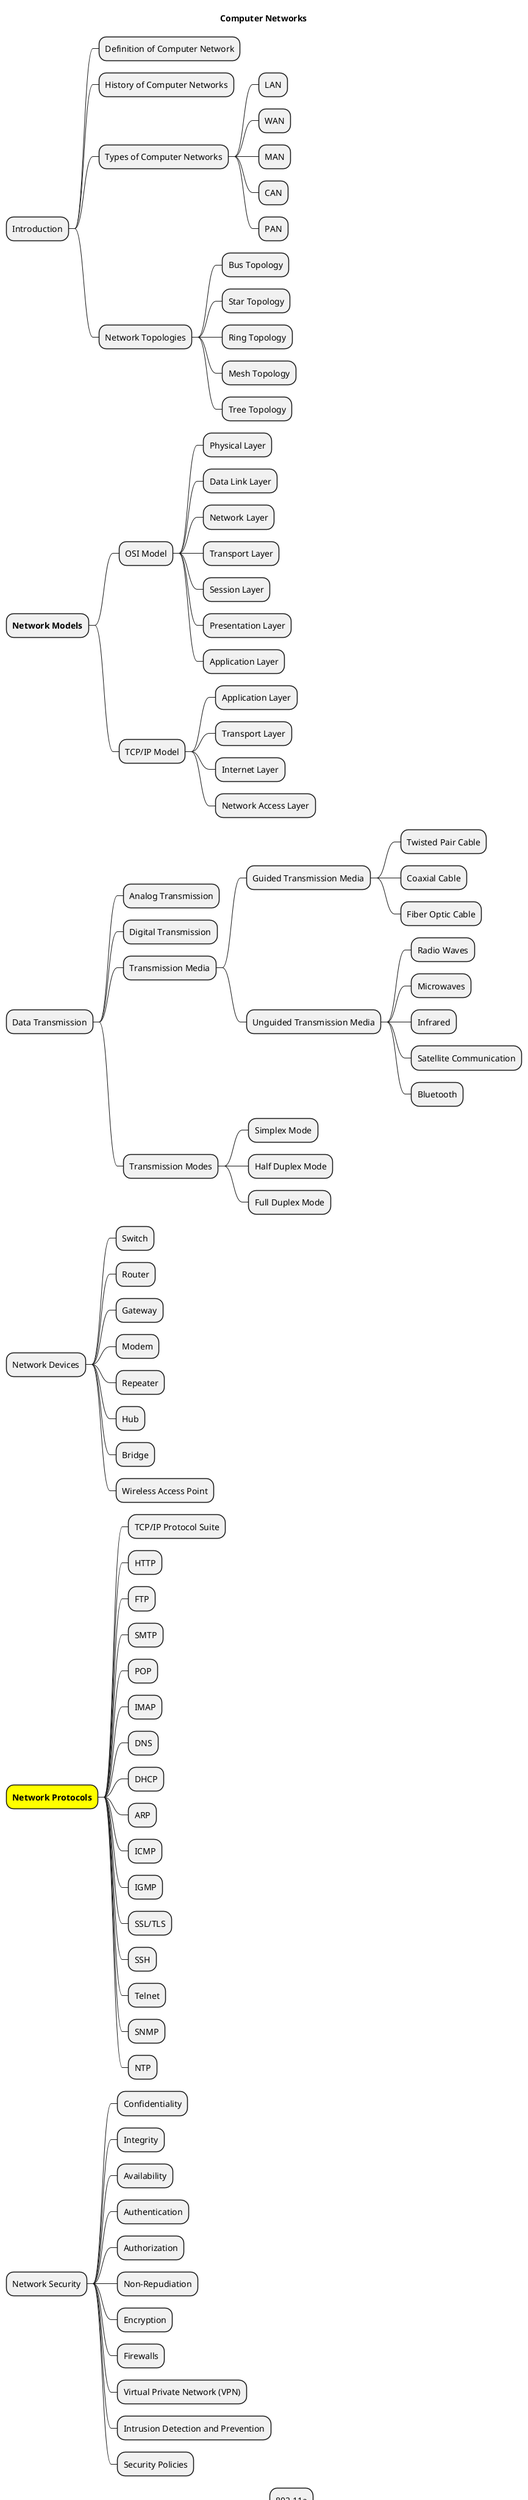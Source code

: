 @startmindmap

title Computer Networks

* Introduction
** Definition of Computer Network
** History of Computer Networks
** Types of Computer Networks
*** LAN
*** WAN
*** MAN
*** CAN
*** PAN
** Network Topologies
*** Bus Topology
*** Star Topology
*** Ring Topology
*** Mesh Topology
*** Tree Topology
* **Network Models**
** OSI Model
*** Physical Layer
*** Data Link Layer
*** Network Layer
*** Transport Layer
*** Session Layer
*** Presentation Layer
*** Application Layer
** TCP/IP Model
*** Application Layer
*** Transport Layer
*** Internet Layer
*** Network Access Layer
* Data Transmission
** Analog Transmission
** Digital Transmission
** Transmission Media
*** Guided Transmission Media
**** Twisted Pair Cable
**** Coaxial Cable
**** Fiber Optic Cable
*** Unguided Transmission Media
**** Radio Waves
**** Microwaves
**** Infrared
**** Satellite Communication
**** Bluetooth
** Transmission Modes
*** Simplex Mode
*** Half Duplex Mode
*** Full Duplex Mode
* Network Devices
** Switch
** Router
** Gateway
** Modem
** Repeater
** Hub
** Bridge
** Wireless Access Point
*[#yellow] **Network Protocols**
** TCP/IP Protocol Suite
** HTTP
** FTP
** SMTP
** POP
** IMAP
** DNS
** DHCP
** ARP
** ICMP
** IGMP
** SSL/TLS
** SSH
** Telnet
** SNMP
** NTP
* Network Security
** Confidentiality
** Integrity
** Availability
** Authentication
** Authorization
** Non-Repudiation
** Encryption
** Firewalls
** Virtual Private Network (VPN)
** Intrusion Detection and Prevention
** Security Policies
* **Wireless Networking**
** IEEE 802.11 Standards
*** 802.11a
*** 802.11b
*** 802.11g
*** 802.11n
*** 802.11ac
*** 802.11ax
** Wireless Network Security
*** WEP
*** WPA
*** WPA2
*** WPA3
@endmindmap

